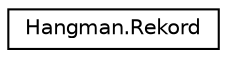 digraph "Hijerarhija klasa u obliku grafa"
{
  edge [fontname="Helvetica",fontsize="10",labelfontname="Helvetica",labelfontsize="10"];
  node [fontname="Helvetica",fontsize="10",shape=record];
  rankdir="LR";
  Node1 [label="Hangman.Rekord",height=0.2,width=0.4,color="black", fillcolor="white", style="filled",URL="$classHangman_1_1Rekord.html"];
}
